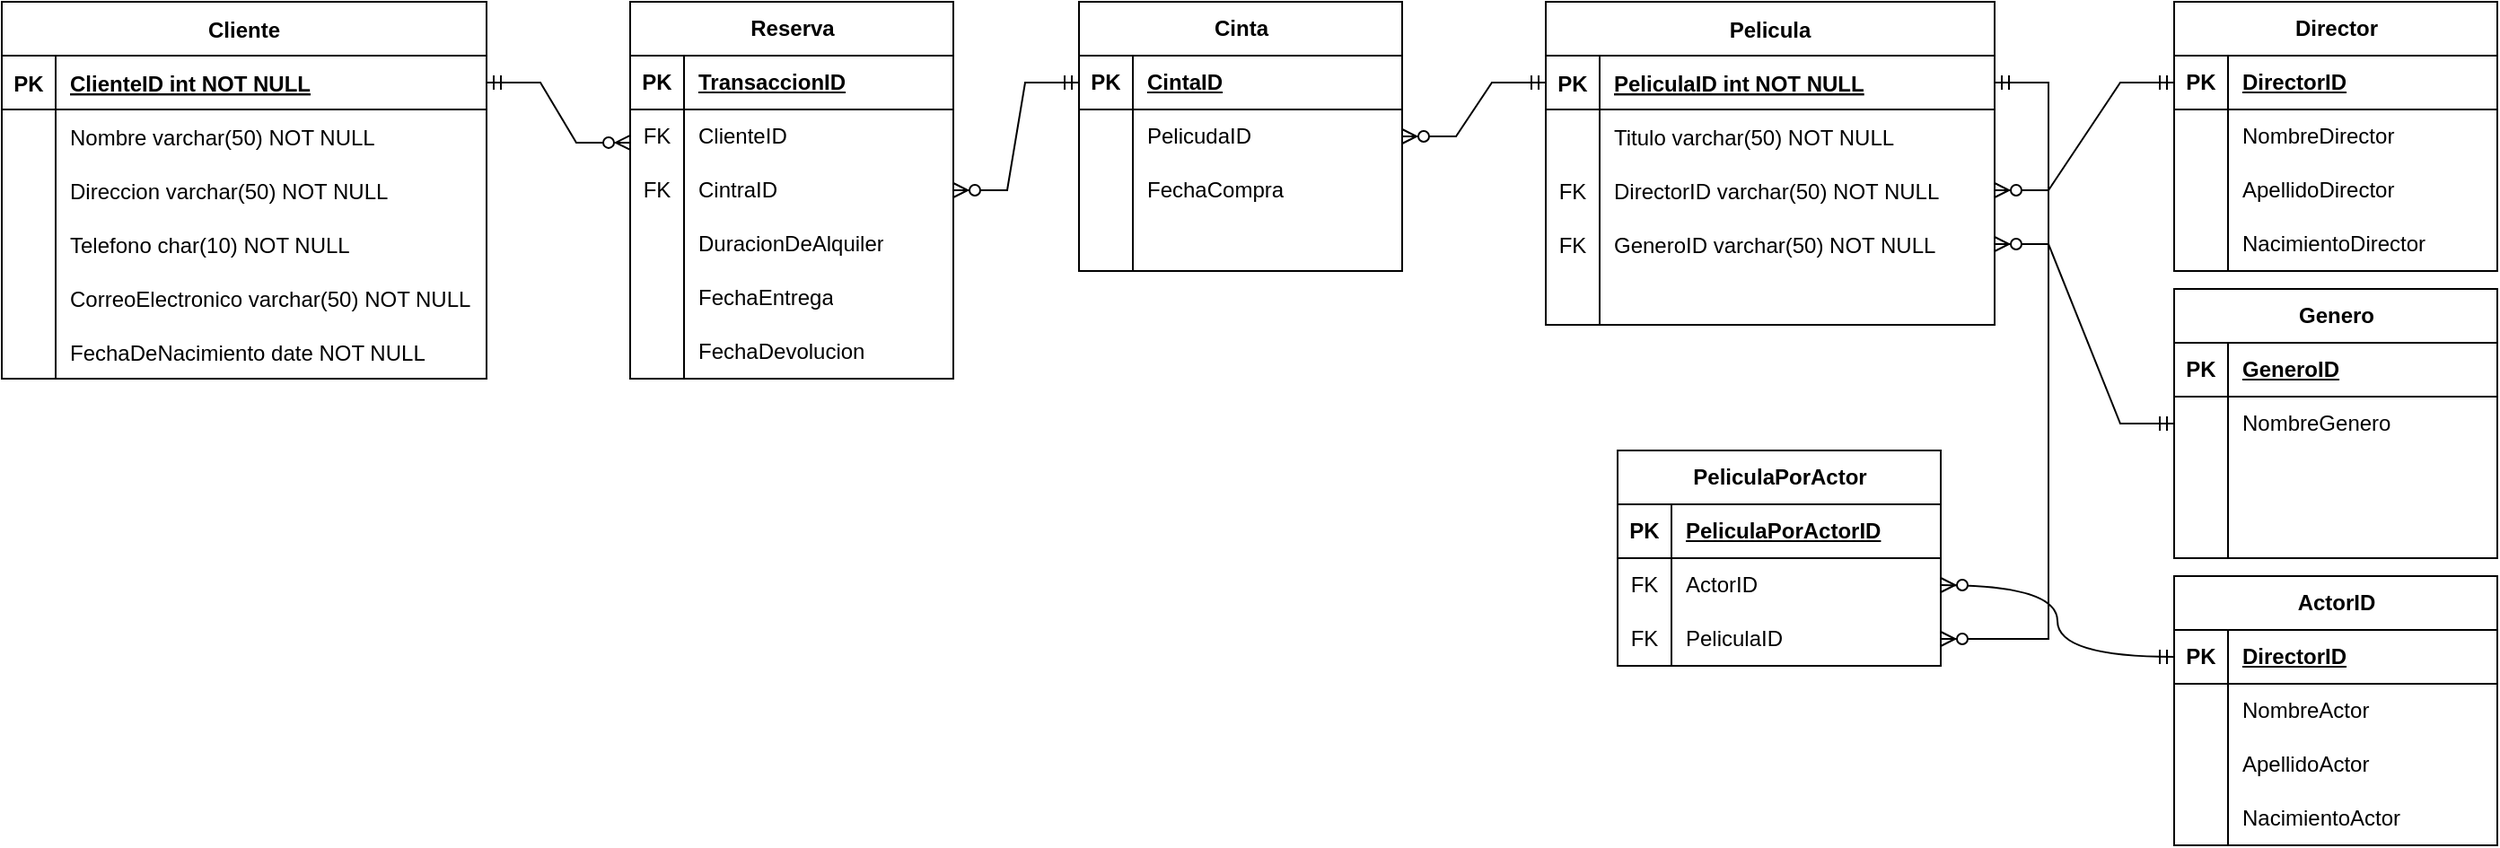 <mxfile version="24.0.2" type="github">
  <diagram id="R2lEEEUBdFMjLlhIrx00" name="Page-1">
    <mxGraphModel dx="1257" dy="620" grid="1" gridSize="10" guides="1" tooltips="1" connect="1" arrows="1" fold="1" page="1" pageScale="1" pageWidth="1600" pageHeight="600" math="0" shadow="0" extFonts="Permanent Marker^https://fonts.googleapis.com/css?family=Permanent+Marker">
      <root>
        <mxCell id="0" />
        <mxCell id="1" parent="0" />
        <mxCell id="3Zb9yCn9GP4nmUe1XDzn-1" value="Cliente" style="shape=table;startSize=30;container=1;collapsible=1;childLayout=tableLayout;fixedRows=1;rowLines=0;fontStyle=1;align=center;resizeLast=1;noLabel=0;fixDash=0;metaEdit=0;autosize=0;resizeHeight=1;resizeWidth=1;gradientColor=none;" vertex="1" parent="1">
          <mxGeometry x="60" y="50" width="270" height="210" as="geometry" />
        </mxCell>
        <mxCell id="3Zb9yCn9GP4nmUe1XDzn-2" value="" style="shape=partialRectangle;collapsible=0;dropTarget=0;pointerEvents=0;fillColor=none;points=[[0,0.5],[1,0.5]];portConstraint=eastwest;top=0;left=0;right=0;bottom=1;" vertex="1" parent="3Zb9yCn9GP4nmUe1XDzn-1">
          <mxGeometry y="30" width="270" height="30" as="geometry" />
        </mxCell>
        <mxCell id="3Zb9yCn9GP4nmUe1XDzn-3" value="PK" style="shape=partialRectangle;overflow=hidden;connectable=0;fillColor=none;top=0;left=0;bottom=0;right=0;fontStyle=1;" vertex="1" parent="3Zb9yCn9GP4nmUe1XDzn-2">
          <mxGeometry width="30" height="30" as="geometry">
            <mxRectangle width="30" height="30" as="alternateBounds" />
          </mxGeometry>
        </mxCell>
        <mxCell id="3Zb9yCn9GP4nmUe1XDzn-4" value="ClienteID int NOT NULL " style="shape=partialRectangle;overflow=hidden;connectable=0;fillColor=none;top=0;left=0;bottom=0;right=0;align=left;spacingLeft=6;fontStyle=5;" vertex="1" parent="3Zb9yCn9GP4nmUe1XDzn-2">
          <mxGeometry x="30" width="240" height="30" as="geometry">
            <mxRectangle width="240" height="30" as="alternateBounds" />
          </mxGeometry>
        </mxCell>
        <mxCell id="3Zb9yCn9GP4nmUe1XDzn-5" value="" style="shape=partialRectangle;collapsible=0;dropTarget=0;pointerEvents=0;fillColor=none;points=[[0,0.5],[1,0.5]];portConstraint=eastwest;top=0;left=0;right=0;bottom=0;" vertex="1" parent="3Zb9yCn9GP4nmUe1XDzn-1">
          <mxGeometry y="60" width="270" height="30" as="geometry" />
        </mxCell>
        <mxCell id="3Zb9yCn9GP4nmUe1XDzn-6" value="" style="shape=partialRectangle;overflow=hidden;connectable=0;fillColor=none;top=0;left=0;bottom=0;right=0;" vertex="1" parent="3Zb9yCn9GP4nmUe1XDzn-5">
          <mxGeometry width="30" height="30" as="geometry">
            <mxRectangle width="30" height="30" as="alternateBounds" />
          </mxGeometry>
        </mxCell>
        <mxCell id="3Zb9yCn9GP4nmUe1XDzn-7" value="Nombre varchar(50) NOT NULL" style="shape=partialRectangle;overflow=hidden;connectable=0;fillColor=none;top=0;left=0;bottom=0;right=0;align=left;spacingLeft=6;" vertex="1" parent="3Zb9yCn9GP4nmUe1XDzn-5">
          <mxGeometry x="30" width="240" height="30" as="geometry">
            <mxRectangle width="240" height="30" as="alternateBounds" />
          </mxGeometry>
        </mxCell>
        <mxCell id="3Zb9yCn9GP4nmUe1XDzn-8" value="" style="shape=partialRectangle;collapsible=0;dropTarget=0;pointerEvents=0;fillColor=none;points=[[0,0.5],[1,0.5]];portConstraint=eastwest;top=0;left=0;right=0;bottom=0;" vertex="1" parent="3Zb9yCn9GP4nmUe1XDzn-1">
          <mxGeometry y="90" width="270" height="30" as="geometry" />
        </mxCell>
        <mxCell id="3Zb9yCn9GP4nmUe1XDzn-9" value="" style="shape=partialRectangle;overflow=hidden;connectable=0;fillColor=none;top=0;left=0;bottom=0;right=0;" vertex="1" parent="3Zb9yCn9GP4nmUe1XDzn-8">
          <mxGeometry width="30" height="30" as="geometry">
            <mxRectangle width="30" height="30" as="alternateBounds" />
          </mxGeometry>
        </mxCell>
        <mxCell id="3Zb9yCn9GP4nmUe1XDzn-10" value="Direccion varchar(50) NOT NULL" style="shape=partialRectangle;overflow=hidden;connectable=0;fillColor=none;top=0;left=0;bottom=0;right=0;align=left;spacingLeft=6;" vertex="1" parent="3Zb9yCn9GP4nmUe1XDzn-8">
          <mxGeometry x="30" width="240" height="30" as="geometry">
            <mxRectangle width="240" height="30" as="alternateBounds" />
          </mxGeometry>
        </mxCell>
        <mxCell id="3Zb9yCn9GP4nmUe1XDzn-11" value="" style="shape=partialRectangle;collapsible=0;dropTarget=0;pointerEvents=0;fillColor=none;points=[[0,0.5],[1,0.5]];portConstraint=eastwest;top=0;left=0;right=0;bottom=0;" vertex="1" parent="3Zb9yCn9GP4nmUe1XDzn-1">
          <mxGeometry y="120" width="270" height="30" as="geometry" />
        </mxCell>
        <mxCell id="3Zb9yCn9GP4nmUe1XDzn-12" value="" style="shape=partialRectangle;overflow=hidden;connectable=0;fillColor=none;top=0;left=0;bottom=0;right=0;" vertex="1" parent="3Zb9yCn9GP4nmUe1XDzn-11">
          <mxGeometry width="30" height="30" as="geometry">
            <mxRectangle width="30" height="30" as="alternateBounds" />
          </mxGeometry>
        </mxCell>
        <mxCell id="3Zb9yCn9GP4nmUe1XDzn-13" value="Telefono char(10) NOT NULL" style="shape=partialRectangle;overflow=hidden;connectable=0;fillColor=none;top=0;left=0;bottom=0;right=0;align=left;spacingLeft=6;" vertex="1" parent="3Zb9yCn9GP4nmUe1XDzn-11">
          <mxGeometry x="30" width="240" height="30" as="geometry">
            <mxRectangle width="240" height="30" as="alternateBounds" />
          </mxGeometry>
        </mxCell>
        <mxCell id="3Zb9yCn9GP4nmUe1XDzn-14" value="" style="shape=partialRectangle;collapsible=0;dropTarget=0;pointerEvents=0;fillColor=none;points=[[0,0.5],[1,0.5]];portConstraint=eastwest;top=0;left=0;right=0;bottom=0;" vertex="1" parent="3Zb9yCn9GP4nmUe1XDzn-1">
          <mxGeometry y="150" width="270" height="30" as="geometry" />
        </mxCell>
        <mxCell id="3Zb9yCn9GP4nmUe1XDzn-15" value="" style="shape=partialRectangle;overflow=hidden;connectable=0;fillColor=none;top=0;left=0;bottom=0;right=0;" vertex="1" parent="3Zb9yCn9GP4nmUe1XDzn-14">
          <mxGeometry width="30" height="30" as="geometry">
            <mxRectangle width="30" height="30" as="alternateBounds" />
          </mxGeometry>
        </mxCell>
        <mxCell id="3Zb9yCn9GP4nmUe1XDzn-16" value="CorreoElectronico varchar(50) NOT NULL" style="shape=partialRectangle;overflow=hidden;connectable=0;fillColor=none;top=0;left=0;bottom=0;right=0;align=left;spacingLeft=6;" vertex="1" parent="3Zb9yCn9GP4nmUe1XDzn-14">
          <mxGeometry x="30" width="240" height="30" as="geometry">
            <mxRectangle width="240" height="30" as="alternateBounds" />
          </mxGeometry>
        </mxCell>
        <mxCell id="3Zb9yCn9GP4nmUe1XDzn-17" value="" style="shape=partialRectangle;collapsible=0;dropTarget=0;pointerEvents=0;fillColor=none;points=[[0,0.5],[1,0.5]];portConstraint=eastwest;top=0;left=0;right=0;bottom=0;" vertex="1" parent="3Zb9yCn9GP4nmUe1XDzn-1">
          <mxGeometry y="180" width="270" height="30" as="geometry" />
        </mxCell>
        <mxCell id="3Zb9yCn9GP4nmUe1XDzn-18" value="" style="shape=partialRectangle;overflow=hidden;connectable=0;fillColor=none;top=0;left=0;bottom=0;right=0;" vertex="1" parent="3Zb9yCn9GP4nmUe1XDzn-17">
          <mxGeometry width="30" height="30" as="geometry">
            <mxRectangle width="30" height="30" as="alternateBounds" />
          </mxGeometry>
        </mxCell>
        <mxCell id="3Zb9yCn9GP4nmUe1XDzn-19" value="FechaDeNacimiento date NOT NULL" style="shape=partialRectangle;overflow=hidden;connectable=0;fillColor=none;top=0;left=0;bottom=0;right=0;align=left;spacingLeft=6;" vertex="1" parent="3Zb9yCn9GP4nmUe1XDzn-17">
          <mxGeometry x="30" width="240" height="30" as="geometry">
            <mxRectangle width="240" height="30" as="alternateBounds" />
          </mxGeometry>
        </mxCell>
        <mxCell id="3Zb9yCn9GP4nmUe1XDzn-20" value="Reserva" style="shape=table;startSize=30;container=1;collapsible=1;childLayout=tableLayout;fixedRows=1;rowLines=0;fontStyle=1;align=center;resizeLast=1;html=1;" vertex="1" parent="1">
          <mxGeometry x="410" y="50" width="180" height="210" as="geometry" />
        </mxCell>
        <mxCell id="3Zb9yCn9GP4nmUe1XDzn-21" value="" style="shape=tableRow;horizontal=0;startSize=0;swimlaneHead=0;swimlaneBody=0;fillColor=none;collapsible=0;dropTarget=0;points=[[0,0.5],[1,0.5]];portConstraint=eastwest;top=0;left=0;right=0;bottom=1;" vertex="1" parent="3Zb9yCn9GP4nmUe1XDzn-20">
          <mxGeometry y="30" width="180" height="30" as="geometry" />
        </mxCell>
        <mxCell id="3Zb9yCn9GP4nmUe1XDzn-22" value="PK" style="shape=partialRectangle;connectable=0;fillColor=none;top=0;left=0;bottom=0;right=0;fontStyle=1;overflow=hidden;whiteSpace=wrap;html=1;" vertex="1" parent="3Zb9yCn9GP4nmUe1XDzn-21">
          <mxGeometry width="30" height="30" as="geometry">
            <mxRectangle width="30" height="30" as="alternateBounds" />
          </mxGeometry>
        </mxCell>
        <mxCell id="3Zb9yCn9GP4nmUe1XDzn-23" value="TransaccionID" style="shape=partialRectangle;connectable=0;fillColor=none;top=0;left=0;bottom=0;right=0;align=left;spacingLeft=6;fontStyle=5;overflow=hidden;whiteSpace=wrap;html=1;" vertex="1" parent="3Zb9yCn9GP4nmUe1XDzn-21">
          <mxGeometry x="30" width="150" height="30" as="geometry">
            <mxRectangle width="150" height="30" as="alternateBounds" />
          </mxGeometry>
        </mxCell>
        <mxCell id="3Zb9yCn9GP4nmUe1XDzn-24" value="" style="shape=tableRow;horizontal=0;startSize=0;swimlaneHead=0;swimlaneBody=0;fillColor=none;collapsible=0;dropTarget=0;points=[[0,0.5],[1,0.5]];portConstraint=eastwest;top=0;left=0;right=0;bottom=0;" vertex="1" parent="3Zb9yCn9GP4nmUe1XDzn-20">
          <mxGeometry y="60" width="180" height="30" as="geometry" />
        </mxCell>
        <mxCell id="3Zb9yCn9GP4nmUe1XDzn-25" value="FK" style="shape=partialRectangle;connectable=0;fillColor=none;top=0;left=0;bottom=0;right=0;editable=1;overflow=hidden;whiteSpace=wrap;html=1;" vertex="1" parent="3Zb9yCn9GP4nmUe1XDzn-24">
          <mxGeometry width="30" height="30" as="geometry">
            <mxRectangle width="30" height="30" as="alternateBounds" />
          </mxGeometry>
        </mxCell>
        <mxCell id="3Zb9yCn9GP4nmUe1XDzn-26" value="ClienteID" style="shape=partialRectangle;connectable=0;fillColor=none;top=0;left=0;bottom=0;right=0;align=left;spacingLeft=6;overflow=hidden;whiteSpace=wrap;html=1;" vertex="1" parent="3Zb9yCn9GP4nmUe1XDzn-24">
          <mxGeometry x="30" width="150" height="30" as="geometry">
            <mxRectangle width="150" height="30" as="alternateBounds" />
          </mxGeometry>
        </mxCell>
        <mxCell id="3Zb9yCn9GP4nmUe1XDzn-27" value="" style="shape=tableRow;horizontal=0;startSize=0;swimlaneHead=0;swimlaneBody=0;fillColor=none;collapsible=0;dropTarget=0;points=[[0,0.5],[1,0.5]];portConstraint=eastwest;top=0;left=0;right=0;bottom=0;" vertex="1" parent="3Zb9yCn9GP4nmUe1XDzn-20">
          <mxGeometry y="90" width="180" height="30" as="geometry" />
        </mxCell>
        <mxCell id="3Zb9yCn9GP4nmUe1XDzn-28" value="FK" style="shape=partialRectangle;connectable=0;fillColor=none;top=0;left=0;bottom=0;right=0;editable=1;overflow=hidden;whiteSpace=wrap;html=1;" vertex="1" parent="3Zb9yCn9GP4nmUe1XDzn-27">
          <mxGeometry width="30" height="30" as="geometry">
            <mxRectangle width="30" height="30" as="alternateBounds" />
          </mxGeometry>
        </mxCell>
        <mxCell id="3Zb9yCn9GP4nmUe1XDzn-29" value="CintraID" style="shape=partialRectangle;connectable=0;fillColor=none;top=0;left=0;bottom=0;right=0;align=left;spacingLeft=6;overflow=hidden;whiteSpace=wrap;html=1;" vertex="1" parent="3Zb9yCn9GP4nmUe1XDzn-27">
          <mxGeometry x="30" width="150" height="30" as="geometry">
            <mxRectangle width="150" height="30" as="alternateBounds" />
          </mxGeometry>
        </mxCell>
        <mxCell id="3Zb9yCn9GP4nmUe1XDzn-30" value="" style="shape=tableRow;horizontal=0;startSize=0;swimlaneHead=0;swimlaneBody=0;fillColor=none;collapsible=0;dropTarget=0;points=[[0,0.5],[1,0.5]];portConstraint=eastwest;top=0;left=0;right=0;bottom=0;" vertex="1" parent="3Zb9yCn9GP4nmUe1XDzn-20">
          <mxGeometry y="120" width="180" height="30" as="geometry" />
        </mxCell>
        <mxCell id="3Zb9yCn9GP4nmUe1XDzn-31" value="" style="shape=partialRectangle;connectable=0;fillColor=none;top=0;left=0;bottom=0;right=0;editable=1;overflow=hidden;whiteSpace=wrap;html=1;" vertex="1" parent="3Zb9yCn9GP4nmUe1XDzn-30">
          <mxGeometry width="30" height="30" as="geometry">
            <mxRectangle width="30" height="30" as="alternateBounds" />
          </mxGeometry>
        </mxCell>
        <mxCell id="3Zb9yCn9GP4nmUe1XDzn-32" value="DuracionDeAlquiler" style="shape=partialRectangle;connectable=0;fillColor=none;top=0;left=0;bottom=0;right=0;align=left;spacingLeft=6;overflow=hidden;whiteSpace=wrap;html=1;" vertex="1" parent="3Zb9yCn9GP4nmUe1XDzn-30">
          <mxGeometry x="30" width="150" height="30" as="geometry">
            <mxRectangle width="150" height="30" as="alternateBounds" />
          </mxGeometry>
        </mxCell>
        <mxCell id="3Zb9yCn9GP4nmUe1XDzn-33" value="" style="shape=tableRow;horizontal=0;startSize=0;swimlaneHead=0;swimlaneBody=0;fillColor=none;collapsible=0;dropTarget=0;points=[[0,0.5],[1,0.5]];portConstraint=eastwest;top=0;left=0;right=0;bottom=0;" vertex="1" parent="3Zb9yCn9GP4nmUe1XDzn-20">
          <mxGeometry y="150" width="180" height="30" as="geometry" />
        </mxCell>
        <mxCell id="3Zb9yCn9GP4nmUe1XDzn-34" value="" style="shape=partialRectangle;connectable=0;fillColor=none;top=0;left=0;bottom=0;right=0;editable=1;overflow=hidden;whiteSpace=wrap;html=1;" vertex="1" parent="3Zb9yCn9GP4nmUe1XDzn-33">
          <mxGeometry width="30" height="30" as="geometry">
            <mxRectangle width="30" height="30" as="alternateBounds" />
          </mxGeometry>
        </mxCell>
        <mxCell id="3Zb9yCn9GP4nmUe1XDzn-35" value="FechaEntrega" style="shape=partialRectangle;connectable=0;fillColor=none;top=0;left=0;bottom=0;right=0;align=left;spacingLeft=6;overflow=hidden;whiteSpace=wrap;html=1;" vertex="1" parent="3Zb9yCn9GP4nmUe1XDzn-33">
          <mxGeometry x="30" width="150" height="30" as="geometry">
            <mxRectangle width="150" height="30" as="alternateBounds" />
          </mxGeometry>
        </mxCell>
        <mxCell id="3Zb9yCn9GP4nmUe1XDzn-50" value="" style="shape=tableRow;horizontal=0;startSize=0;swimlaneHead=0;swimlaneBody=0;fillColor=none;collapsible=0;dropTarget=0;points=[[0,0.5],[1,0.5]];portConstraint=eastwest;top=0;left=0;right=0;bottom=0;" vertex="1" parent="3Zb9yCn9GP4nmUe1XDzn-20">
          <mxGeometry y="180" width="180" height="30" as="geometry" />
        </mxCell>
        <mxCell id="3Zb9yCn9GP4nmUe1XDzn-51" value="" style="shape=partialRectangle;connectable=0;fillColor=none;top=0;left=0;bottom=0;right=0;editable=1;overflow=hidden;whiteSpace=wrap;html=1;" vertex="1" parent="3Zb9yCn9GP4nmUe1XDzn-50">
          <mxGeometry width="30" height="30" as="geometry">
            <mxRectangle width="30" height="30" as="alternateBounds" />
          </mxGeometry>
        </mxCell>
        <mxCell id="3Zb9yCn9GP4nmUe1XDzn-52" value="FechaDevolucion" style="shape=partialRectangle;connectable=0;fillColor=none;top=0;left=0;bottom=0;right=0;align=left;spacingLeft=6;overflow=hidden;whiteSpace=wrap;html=1;" vertex="1" parent="3Zb9yCn9GP4nmUe1XDzn-50">
          <mxGeometry x="30" width="150" height="30" as="geometry">
            <mxRectangle width="150" height="30" as="alternateBounds" />
          </mxGeometry>
        </mxCell>
        <mxCell id="3Zb9yCn9GP4nmUe1XDzn-53" value="Cinta" style="shape=table;startSize=30;container=1;collapsible=1;childLayout=tableLayout;fixedRows=1;rowLines=0;fontStyle=1;align=center;resizeLast=1;html=1;" vertex="1" parent="1">
          <mxGeometry x="660" y="50" width="180" height="150" as="geometry" />
        </mxCell>
        <mxCell id="3Zb9yCn9GP4nmUe1XDzn-54" value="" style="shape=tableRow;horizontal=0;startSize=0;swimlaneHead=0;swimlaneBody=0;fillColor=none;collapsible=0;dropTarget=0;points=[[0,0.5],[1,0.5]];portConstraint=eastwest;top=0;left=0;right=0;bottom=1;" vertex="1" parent="3Zb9yCn9GP4nmUe1XDzn-53">
          <mxGeometry y="30" width="180" height="30" as="geometry" />
        </mxCell>
        <mxCell id="3Zb9yCn9GP4nmUe1XDzn-55" value="PK" style="shape=partialRectangle;connectable=0;fillColor=none;top=0;left=0;bottom=0;right=0;fontStyle=1;overflow=hidden;whiteSpace=wrap;html=1;" vertex="1" parent="3Zb9yCn9GP4nmUe1XDzn-54">
          <mxGeometry width="30" height="30" as="geometry">
            <mxRectangle width="30" height="30" as="alternateBounds" />
          </mxGeometry>
        </mxCell>
        <mxCell id="3Zb9yCn9GP4nmUe1XDzn-56" value="CintaID" style="shape=partialRectangle;connectable=0;fillColor=none;top=0;left=0;bottom=0;right=0;align=left;spacingLeft=6;fontStyle=5;overflow=hidden;whiteSpace=wrap;html=1;" vertex="1" parent="3Zb9yCn9GP4nmUe1XDzn-54">
          <mxGeometry x="30" width="150" height="30" as="geometry">
            <mxRectangle width="150" height="30" as="alternateBounds" />
          </mxGeometry>
        </mxCell>
        <mxCell id="3Zb9yCn9GP4nmUe1XDzn-57" value="" style="shape=tableRow;horizontal=0;startSize=0;swimlaneHead=0;swimlaneBody=0;fillColor=none;collapsible=0;dropTarget=0;points=[[0,0.5],[1,0.5]];portConstraint=eastwest;top=0;left=0;right=0;bottom=0;" vertex="1" parent="3Zb9yCn9GP4nmUe1XDzn-53">
          <mxGeometry y="60" width="180" height="30" as="geometry" />
        </mxCell>
        <mxCell id="3Zb9yCn9GP4nmUe1XDzn-58" value="" style="shape=partialRectangle;connectable=0;fillColor=none;top=0;left=0;bottom=0;right=0;editable=1;overflow=hidden;whiteSpace=wrap;html=1;" vertex="1" parent="3Zb9yCn9GP4nmUe1XDzn-57">
          <mxGeometry width="30" height="30" as="geometry">
            <mxRectangle width="30" height="30" as="alternateBounds" />
          </mxGeometry>
        </mxCell>
        <mxCell id="3Zb9yCn9GP4nmUe1XDzn-59" value="PelicudaID" style="shape=partialRectangle;connectable=0;fillColor=none;top=0;left=0;bottom=0;right=0;align=left;spacingLeft=6;overflow=hidden;whiteSpace=wrap;html=1;" vertex="1" parent="3Zb9yCn9GP4nmUe1XDzn-57">
          <mxGeometry x="30" width="150" height="30" as="geometry">
            <mxRectangle width="150" height="30" as="alternateBounds" />
          </mxGeometry>
        </mxCell>
        <mxCell id="3Zb9yCn9GP4nmUe1XDzn-60" value="" style="shape=tableRow;horizontal=0;startSize=0;swimlaneHead=0;swimlaneBody=0;fillColor=none;collapsible=0;dropTarget=0;points=[[0,0.5],[1,0.5]];portConstraint=eastwest;top=0;left=0;right=0;bottom=0;" vertex="1" parent="3Zb9yCn9GP4nmUe1XDzn-53">
          <mxGeometry y="90" width="180" height="30" as="geometry" />
        </mxCell>
        <mxCell id="3Zb9yCn9GP4nmUe1XDzn-61" value="" style="shape=partialRectangle;connectable=0;fillColor=none;top=0;left=0;bottom=0;right=0;editable=1;overflow=hidden;whiteSpace=wrap;html=1;" vertex="1" parent="3Zb9yCn9GP4nmUe1XDzn-60">
          <mxGeometry width="30" height="30" as="geometry">
            <mxRectangle width="30" height="30" as="alternateBounds" />
          </mxGeometry>
        </mxCell>
        <mxCell id="3Zb9yCn9GP4nmUe1XDzn-62" value="FechaCompra" style="shape=partialRectangle;connectable=0;fillColor=none;top=0;left=0;bottom=0;right=0;align=left;spacingLeft=6;overflow=hidden;whiteSpace=wrap;html=1;" vertex="1" parent="3Zb9yCn9GP4nmUe1XDzn-60">
          <mxGeometry x="30" width="150" height="30" as="geometry">
            <mxRectangle width="150" height="30" as="alternateBounds" />
          </mxGeometry>
        </mxCell>
        <mxCell id="3Zb9yCn9GP4nmUe1XDzn-63" value="" style="shape=tableRow;horizontal=0;startSize=0;swimlaneHead=0;swimlaneBody=0;fillColor=none;collapsible=0;dropTarget=0;points=[[0,0.5],[1,0.5]];portConstraint=eastwest;top=0;left=0;right=0;bottom=0;" vertex="1" parent="3Zb9yCn9GP4nmUe1XDzn-53">
          <mxGeometry y="120" width="180" height="30" as="geometry" />
        </mxCell>
        <mxCell id="3Zb9yCn9GP4nmUe1XDzn-64" value="" style="shape=partialRectangle;connectable=0;fillColor=none;top=0;left=0;bottom=0;right=0;editable=1;overflow=hidden;whiteSpace=wrap;html=1;" vertex="1" parent="3Zb9yCn9GP4nmUe1XDzn-63">
          <mxGeometry width="30" height="30" as="geometry">
            <mxRectangle width="30" height="30" as="alternateBounds" />
          </mxGeometry>
        </mxCell>
        <mxCell id="3Zb9yCn9GP4nmUe1XDzn-65" value="" style="shape=partialRectangle;connectable=0;fillColor=none;top=0;left=0;bottom=0;right=0;align=left;spacingLeft=6;overflow=hidden;whiteSpace=wrap;html=1;" vertex="1" parent="3Zb9yCn9GP4nmUe1XDzn-63">
          <mxGeometry x="30" width="150" height="30" as="geometry">
            <mxRectangle width="150" height="30" as="alternateBounds" />
          </mxGeometry>
        </mxCell>
        <mxCell id="3Zb9yCn9GP4nmUe1XDzn-66" value="" style="edgeStyle=entityRelationEdgeStyle;fontSize=12;html=1;endArrow=ERzeroToMany;startArrow=ERmandOne;rounded=0;exitX=1;exitY=0.5;exitDx=0;exitDy=0;entryX=0;entryY=0.5;entryDx=0;entryDy=0;" edge="1" parent="1" source="3Zb9yCn9GP4nmUe1XDzn-2">
          <mxGeometry width="100" height="100" relative="1" as="geometry">
            <mxPoint x="280.0" y="128.46" as="sourcePoint" />
            <mxPoint x="410.0" y="128.46" as="targetPoint" />
          </mxGeometry>
        </mxCell>
        <mxCell id="3Zb9yCn9GP4nmUe1XDzn-67" value="" style="edgeStyle=entityRelationEdgeStyle;fontSize=12;html=1;endArrow=ERzeroToMany;startArrow=ERmandOne;rounded=0;exitX=0;exitY=0.5;exitDx=0;exitDy=0;entryX=1;entryY=0.5;entryDx=0;entryDy=0;" edge="1" parent="1" source="3Zb9yCn9GP4nmUe1XDzn-54" target="3Zb9yCn9GP4nmUe1XDzn-27">
          <mxGeometry width="100" height="100" relative="1" as="geometry">
            <mxPoint x="540" y="130" as="sourcePoint" />
            <mxPoint x="640" y="30" as="targetPoint" />
          </mxGeometry>
        </mxCell>
        <mxCell id="3Zb9yCn9GP4nmUe1XDzn-68" value="Pelicula" style="shape=table;startSize=30;container=1;collapsible=1;childLayout=tableLayout;fixedRows=1;rowLines=0;fontStyle=1;align=center;resizeLast=1;" vertex="1" parent="1">
          <mxGeometry x="920" y="50" width="250" height="180" as="geometry" />
        </mxCell>
        <mxCell id="3Zb9yCn9GP4nmUe1XDzn-69" value="" style="shape=partialRectangle;collapsible=0;dropTarget=0;pointerEvents=0;fillColor=none;points=[[0,0.5],[1,0.5]];portConstraint=eastwest;top=0;left=0;right=0;bottom=1;" vertex="1" parent="3Zb9yCn9GP4nmUe1XDzn-68">
          <mxGeometry y="30" width="250" height="30" as="geometry" />
        </mxCell>
        <mxCell id="3Zb9yCn9GP4nmUe1XDzn-70" value="PK" style="shape=partialRectangle;overflow=hidden;connectable=0;fillColor=none;top=0;left=0;bottom=0;right=0;fontStyle=1;" vertex="1" parent="3Zb9yCn9GP4nmUe1XDzn-69">
          <mxGeometry width="30" height="30" as="geometry">
            <mxRectangle width="30" height="30" as="alternateBounds" />
          </mxGeometry>
        </mxCell>
        <mxCell id="3Zb9yCn9GP4nmUe1XDzn-71" value="PeliculaID int NOT NULL " style="shape=partialRectangle;overflow=hidden;connectable=0;fillColor=none;top=0;left=0;bottom=0;right=0;align=left;spacingLeft=6;fontStyle=5;" vertex="1" parent="3Zb9yCn9GP4nmUe1XDzn-69">
          <mxGeometry x="30" width="220" height="30" as="geometry">
            <mxRectangle width="220" height="30" as="alternateBounds" />
          </mxGeometry>
        </mxCell>
        <mxCell id="3Zb9yCn9GP4nmUe1XDzn-72" value="" style="shape=partialRectangle;collapsible=0;dropTarget=0;pointerEvents=0;fillColor=none;points=[[0,0.5],[1,0.5]];portConstraint=eastwest;top=0;left=0;right=0;bottom=0;" vertex="1" parent="3Zb9yCn9GP4nmUe1XDzn-68">
          <mxGeometry y="60" width="250" height="30" as="geometry" />
        </mxCell>
        <mxCell id="3Zb9yCn9GP4nmUe1XDzn-73" value="" style="shape=partialRectangle;overflow=hidden;connectable=0;fillColor=none;top=0;left=0;bottom=0;right=0;" vertex="1" parent="3Zb9yCn9GP4nmUe1XDzn-72">
          <mxGeometry width="30" height="30" as="geometry">
            <mxRectangle width="30" height="30" as="alternateBounds" />
          </mxGeometry>
        </mxCell>
        <mxCell id="3Zb9yCn9GP4nmUe1XDzn-74" value="Titulo varchar(50) NOT NULL" style="shape=partialRectangle;overflow=hidden;connectable=0;fillColor=none;top=0;left=0;bottom=0;right=0;align=left;spacingLeft=6;" vertex="1" parent="3Zb9yCn9GP4nmUe1XDzn-72">
          <mxGeometry x="30" width="220" height="30" as="geometry">
            <mxRectangle width="220" height="30" as="alternateBounds" />
          </mxGeometry>
        </mxCell>
        <mxCell id="3Zb9yCn9GP4nmUe1XDzn-75" value="" style="shape=partialRectangle;collapsible=0;dropTarget=0;pointerEvents=0;fillColor=none;points=[[0,0.5],[1,0.5]];portConstraint=eastwest;top=0;left=0;right=0;bottom=0;" vertex="1" parent="3Zb9yCn9GP4nmUe1XDzn-68">
          <mxGeometry y="90" width="250" height="30" as="geometry" />
        </mxCell>
        <mxCell id="3Zb9yCn9GP4nmUe1XDzn-76" value="FK" style="shape=partialRectangle;overflow=hidden;connectable=0;fillColor=none;top=0;left=0;bottom=0;right=0;" vertex="1" parent="3Zb9yCn9GP4nmUe1XDzn-75">
          <mxGeometry width="30" height="30" as="geometry">
            <mxRectangle width="30" height="30" as="alternateBounds" />
          </mxGeometry>
        </mxCell>
        <mxCell id="3Zb9yCn9GP4nmUe1XDzn-77" value="DirectorID varchar(50) NOT NULL" style="shape=partialRectangle;overflow=hidden;connectable=0;fillColor=none;top=0;left=0;bottom=0;right=0;align=left;spacingLeft=6;" vertex="1" parent="3Zb9yCn9GP4nmUe1XDzn-75">
          <mxGeometry x="30" width="220" height="30" as="geometry">
            <mxRectangle width="220" height="30" as="alternateBounds" />
          </mxGeometry>
        </mxCell>
        <mxCell id="3Zb9yCn9GP4nmUe1XDzn-78" value="" style="shape=partialRectangle;collapsible=0;dropTarget=0;pointerEvents=0;fillColor=none;points=[[0,0.5],[1,0.5]];portConstraint=eastwest;top=0;left=0;right=0;bottom=0;" vertex="1" parent="3Zb9yCn9GP4nmUe1XDzn-68">
          <mxGeometry y="120" width="250" height="30" as="geometry" />
        </mxCell>
        <mxCell id="3Zb9yCn9GP4nmUe1XDzn-79" value="FK" style="shape=partialRectangle;overflow=hidden;connectable=0;fillColor=none;top=0;left=0;bottom=0;right=0;" vertex="1" parent="3Zb9yCn9GP4nmUe1XDzn-78">
          <mxGeometry width="30" height="30" as="geometry">
            <mxRectangle width="30" height="30" as="alternateBounds" />
          </mxGeometry>
        </mxCell>
        <mxCell id="3Zb9yCn9GP4nmUe1XDzn-80" value="GeneroID varchar(50) NOT NULL" style="shape=partialRectangle;overflow=hidden;connectable=0;fillColor=none;top=0;left=0;bottom=0;right=0;align=left;spacingLeft=6;" vertex="1" parent="3Zb9yCn9GP4nmUe1XDzn-78">
          <mxGeometry x="30" width="220" height="30" as="geometry">
            <mxRectangle width="220" height="30" as="alternateBounds" />
          </mxGeometry>
        </mxCell>
        <mxCell id="3Zb9yCn9GP4nmUe1XDzn-81" value="" style="shape=partialRectangle;collapsible=0;dropTarget=0;pointerEvents=0;fillColor=none;points=[[0,0.5],[1,0.5]];portConstraint=eastwest;top=0;left=0;right=0;bottom=0;" vertex="1" parent="3Zb9yCn9GP4nmUe1XDzn-68">
          <mxGeometry y="150" width="250" height="30" as="geometry" />
        </mxCell>
        <mxCell id="3Zb9yCn9GP4nmUe1XDzn-82" value="" style="shape=partialRectangle;overflow=hidden;connectable=0;fillColor=none;top=0;left=0;bottom=0;right=0;" vertex="1" parent="3Zb9yCn9GP4nmUe1XDzn-81">
          <mxGeometry width="30" height="30" as="geometry">
            <mxRectangle width="30" height="30" as="alternateBounds" />
          </mxGeometry>
        </mxCell>
        <mxCell id="3Zb9yCn9GP4nmUe1XDzn-83" value="" style="shape=partialRectangle;overflow=hidden;connectable=0;fillColor=none;top=0;left=0;bottom=0;right=0;align=left;spacingLeft=6;" vertex="1" parent="3Zb9yCn9GP4nmUe1XDzn-81">
          <mxGeometry x="30" width="220" height="30" as="geometry">
            <mxRectangle width="220" height="30" as="alternateBounds" />
          </mxGeometry>
        </mxCell>
        <mxCell id="3Zb9yCn9GP4nmUe1XDzn-84" value="" style="edgeStyle=entityRelationEdgeStyle;fontSize=12;html=1;endArrow=ERzeroToMany;startArrow=ERmandOne;rounded=0;entryX=1;entryY=0.5;entryDx=0;entryDy=0;exitX=0;exitY=0.5;exitDx=0;exitDy=0;" edge="1" parent="1" source="3Zb9yCn9GP4nmUe1XDzn-69" target="3Zb9yCn9GP4nmUe1XDzn-57">
          <mxGeometry width="100" height="100" relative="1" as="geometry">
            <mxPoint x="740" y="360" as="sourcePoint" />
            <mxPoint x="840" y="260" as="targetPoint" />
          </mxGeometry>
        </mxCell>
        <mxCell id="3Zb9yCn9GP4nmUe1XDzn-85" value="Director" style="shape=table;startSize=30;container=1;collapsible=1;childLayout=tableLayout;fixedRows=1;rowLines=0;fontStyle=1;align=center;resizeLast=1;html=1;" vertex="1" parent="1">
          <mxGeometry x="1270" y="50" width="180" height="150" as="geometry" />
        </mxCell>
        <mxCell id="3Zb9yCn9GP4nmUe1XDzn-86" value="" style="shape=tableRow;horizontal=0;startSize=0;swimlaneHead=0;swimlaneBody=0;fillColor=none;collapsible=0;dropTarget=0;points=[[0,0.5],[1,0.5]];portConstraint=eastwest;top=0;left=0;right=0;bottom=1;" vertex="1" parent="3Zb9yCn9GP4nmUe1XDzn-85">
          <mxGeometry y="30" width="180" height="30" as="geometry" />
        </mxCell>
        <mxCell id="3Zb9yCn9GP4nmUe1XDzn-87" value="PK" style="shape=partialRectangle;connectable=0;fillColor=none;top=0;left=0;bottom=0;right=0;fontStyle=1;overflow=hidden;whiteSpace=wrap;html=1;" vertex="1" parent="3Zb9yCn9GP4nmUe1XDzn-86">
          <mxGeometry width="30" height="30" as="geometry">
            <mxRectangle width="30" height="30" as="alternateBounds" />
          </mxGeometry>
        </mxCell>
        <mxCell id="3Zb9yCn9GP4nmUe1XDzn-88" value="DirectorID" style="shape=partialRectangle;connectable=0;fillColor=none;top=0;left=0;bottom=0;right=0;align=left;spacingLeft=6;fontStyle=5;overflow=hidden;whiteSpace=wrap;html=1;" vertex="1" parent="3Zb9yCn9GP4nmUe1XDzn-86">
          <mxGeometry x="30" width="150" height="30" as="geometry">
            <mxRectangle width="150" height="30" as="alternateBounds" />
          </mxGeometry>
        </mxCell>
        <mxCell id="3Zb9yCn9GP4nmUe1XDzn-89" value="" style="shape=tableRow;horizontal=0;startSize=0;swimlaneHead=0;swimlaneBody=0;fillColor=none;collapsible=0;dropTarget=0;points=[[0,0.5],[1,0.5]];portConstraint=eastwest;top=0;left=0;right=0;bottom=0;" vertex="1" parent="3Zb9yCn9GP4nmUe1XDzn-85">
          <mxGeometry y="60" width="180" height="30" as="geometry" />
        </mxCell>
        <mxCell id="3Zb9yCn9GP4nmUe1XDzn-90" value="" style="shape=partialRectangle;connectable=0;fillColor=none;top=0;left=0;bottom=0;right=0;editable=1;overflow=hidden;whiteSpace=wrap;html=1;" vertex="1" parent="3Zb9yCn9GP4nmUe1XDzn-89">
          <mxGeometry width="30" height="30" as="geometry">
            <mxRectangle width="30" height="30" as="alternateBounds" />
          </mxGeometry>
        </mxCell>
        <mxCell id="3Zb9yCn9GP4nmUe1XDzn-91" value="NombreDirector" style="shape=partialRectangle;connectable=0;fillColor=none;top=0;left=0;bottom=0;right=0;align=left;spacingLeft=6;overflow=hidden;whiteSpace=wrap;html=1;" vertex="1" parent="3Zb9yCn9GP4nmUe1XDzn-89">
          <mxGeometry x="30" width="150" height="30" as="geometry">
            <mxRectangle width="150" height="30" as="alternateBounds" />
          </mxGeometry>
        </mxCell>
        <mxCell id="3Zb9yCn9GP4nmUe1XDzn-92" value="" style="shape=tableRow;horizontal=0;startSize=0;swimlaneHead=0;swimlaneBody=0;fillColor=none;collapsible=0;dropTarget=0;points=[[0,0.5],[1,0.5]];portConstraint=eastwest;top=0;left=0;right=0;bottom=0;" vertex="1" parent="3Zb9yCn9GP4nmUe1XDzn-85">
          <mxGeometry y="90" width="180" height="30" as="geometry" />
        </mxCell>
        <mxCell id="3Zb9yCn9GP4nmUe1XDzn-93" value="" style="shape=partialRectangle;connectable=0;fillColor=none;top=0;left=0;bottom=0;right=0;editable=1;overflow=hidden;whiteSpace=wrap;html=1;" vertex="1" parent="3Zb9yCn9GP4nmUe1XDzn-92">
          <mxGeometry width="30" height="30" as="geometry">
            <mxRectangle width="30" height="30" as="alternateBounds" />
          </mxGeometry>
        </mxCell>
        <mxCell id="3Zb9yCn9GP4nmUe1XDzn-94" value="ApellidoDirector" style="shape=partialRectangle;connectable=0;fillColor=none;top=0;left=0;bottom=0;right=0;align=left;spacingLeft=6;overflow=hidden;whiteSpace=wrap;html=1;" vertex="1" parent="3Zb9yCn9GP4nmUe1XDzn-92">
          <mxGeometry x="30" width="150" height="30" as="geometry">
            <mxRectangle width="150" height="30" as="alternateBounds" />
          </mxGeometry>
        </mxCell>
        <mxCell id="3Zb9yCn9GP4nmUe1XDzn-95" value="" style="shape=tableRow;horizontal=0;startSize=0;swimlaneHead=0;swimlaneBody=0;fillColor=none;collapsible=0;dropTarget=0;points=[[0,0.5],[1,0.5]];portConstraint=eastwest;top=0;left=0;right=0;bottom=0;" vertex="1" parent="3Zb9yCn9GP4nmUe1XDzn-85">
          <mxGeometry y="120" width="180" height="30" as="geometry" />
        </mxCell>
        <mxCell id="3Zb9yCn9GP4nmUe1XDzn-96" value="" style="shape=partialRectangle;connectable=0;fillColor=none;top=0;left=0;bottom=0;right=0;editable=1;overflow=hidden;whiteSpace=wrap;html=1;" vertex="1" parent="3Zb9yCn9GP4nmUe1XDzn-95">
          <mxGeometry width="30" height="30" as="geometry">
            <mxRectangle width="30" height="30" as="alternateBounds" />
          </mxGeometry>
        </mxCell>
        <mxCell id="3Zb9yCn9GP4nmUe1XDzn-97" value="NacimientoDirector" style="shape=partialRectangle;connectable=0;fillColor=none;top=0;left=0;bottom=0;right=0;align=left;spacingLeft=6;overflow=hidden;whiteSpace=wrap;html=1;" vertex="1" parent="3Zb9yCn9GP4nmUe1XDzn-95">
          <mxGeometry x="30" width="150" height="30" as="geometry">
            <mxRectangle width="150" height="30" as="alternateBounds" />
          </mxGeometry>
        </mxCell>
        <mxCell id="3Zb9yCn9GP4nmUe1XDzn-98" value="Genero" style="shape=table;startSize=30;container=1;collapsible=1;childLayout=tableLayout;fixedRows=1;rowLines=0;fontStyle=1;align=center;resizeLast=1;html=1;" vertex="1" parent="1">
          <mxGeometry x="1270" y="210" width="180" height="150" as="geometry" />
        </mxCell>
        <mxCell id="3Zb9yCn9GP4nmUe1XDzn-99" value="" style="shape=tableRow;horizontal=0;startSize=0;swimlaneHead=0;swimlaneBody=0;fillColor=none;collapsible=0;dropTarget=0;points=[[0,0.5],[1,0.5]];portConstraint=eastwest;top=0;left=0;right=0;bottom=1;" vertex="1" parent="3Zb9yCn9GP4nmUe1XDzn-98">
          <mxGeometry y="30" width="180" height="30" as="geometry" />
        </mxCell>
        <mxCell id="3Zb9yCn9GP4nmUe1XDzn-100" value="PK" style="shape=partialRectangle;connectable=0;fillColor=none;top=0;left=0;bottom=0;right=0;fontStyle=1;overflow=hidden;whiteSpace=wrap;html=1;" vertex="1" parent="3Zb9yCn9GP4nmUe1XDzn-99">
          <mxGeometry width="30" height="30" as="geometry">
            <mxRectangle width="30" height="30" as="alternateBounds" />
          </mxGeometry>
        </mxCell>
        <mxCell id="3Zb9yCn9GP4nmUe1XDzn-101" value="GeneroID&lt;span style=&quot;white-space: pre;&quot;&gt;&#x9;&lt;/span&gt;" style="shape=partialRectangle;connectable=0;fillColor=none;top=0;left=0;bottom=0;right=0;align=left;spacingLeft=6;fontStyle=5;overflow=hidden;whiteSpace=wrap;html=1;" vertex="1" parent="3Zb9yCn9GP4nmUe1XDzn-99">
          <mxGeometry x="30" width="150" height="30" as="geometry">
            <mxRectangle width="150" height="30" as="alternateBounds" />
          </mxGeometry>
        </mxCell>
        <mxCell id="3Zb9yCn9GP4nmUe1XDzn-102" value="" style="shape=tableRow;horizontal=0;startSize=0;swimlaneHead=0;swimlaneBody=0;fillColor=none;collapsible=0;dropTarget=0;points=[[0,0.5],[1,0.5]];portConstraint=eastwest;top=0;left=0;right=0;bottom=0;" vertex="1" parent="3Zb9yCn9GP4nmUe1XDzn-98">
          <mxGeometry y="60" width="180" height="30" as="geometry" />
        </mxCell>
        <mxCell id="3Zb9yCn9GP4nmUe1XDzn-103" value="" style="shape=partialRectangle;connectable=0;fillColor=none;top=0;left=0;bottom=0;right=0;editable=1;overflow=hidden;whiteSpace=wrap;html=1;" vertex="1" parent="3Zb9yCn9GP4nmUe1XDzn-102">
          <mxGeometry width="30" height="30" as="geometry">
            <mxRectangle width="30" height="30" as="alternateBounds" />
          </mxGeometry>
        </mxCell>
        <mxCell id="3Zb9yCn9GP4nmUe1XDzn-104" value="NombreGenero" style="shape=partialRectangle;connectable=0;fillColor=none;top=0;left=0;bottom=0;right=0;align=left;spacingLeft=6;overflow=hidden;whiteSpace=wrap;html=1;" vertex="1" parent="3Zb9yCn9GP4nmUe1XDzn-102">
          <mxGeometry x="30" width="150" height="30" as="geometry">
            <mxRectangle width="150" height="30" as="alternateBounds" />
          </mxGeometry>
        </mxCell>
        <mxCell id="3Zb9yCn9GP4nmUe1XDzn-105" value="" style="shape=tableRow;horizontal=0;startSize=0;swimlaneHead=0;swimlaneBody=0;fillColor=none;collapsible=0;dropTarget=0;points=[[0,0.5],[1,0.5]];portConstraint=eastwest;top=0;left=0;right=0;bottom=0;" vertex="1" parent="3Zb9yCn9GP4nmUe1XDzn-98">
          <mxGeometry y="90" width="180" height="30" as="geometry" />
        </mxCell>
        <mxCell id="3Zb9yCn9GP4nmUe1XDzn-106" value="" style="shape=partialRectangle;connectable=0;fillColor=none;top=0;left=0;bottom=0;right=0;editable=1;overflow=hidden;whiteSpace=wrap;html=1;" vertex="1" parent="3Zb9yCn9GP4nmUe1XDzn-105">
          <mxGeometry width="30" height="30" as="geometry">
            <mxRectangle width="30" height="30" as="alternateBounds" />
          </mxGeometry>
        </mxCell>
        <mxCell id="3Zb9yCn9GP4nmUe1XDzn-107" value="" style="shape=partialRectangle;connectable=0;fillColor=none;top=0;left=0;bottom=0;right=0;align=left;spacingLeft=6;overflow=hidden;whiteSpace=wrap;html=1;" vertex="1" parent="3Zb9yCn9GP4nmUe1XDzn-105">
          <mxGeometry x="30" width="150" height="30" as="geometry">
            <mxRectangle width="150" height="30" as="alternateBounds" />
          </mxGeometry>
        </mxCell>
        <mxCell id="3Zb9yCn9GP4nmUe1XDzn-108" value="" style="shape=tableRow;horizontal=0;startSize=0;swimlaneHead=0;swimlaneBody=0;fillColor=none;collapsible=0;dropTarget=0;points=[[0,0.5],[1,0.5]];portConstraint=eastwest;top=0;left=0;right=0;bottom=0;" vertex="1" parent="3Zb9yCn9GP4nmUe1XDzn-98">
          <mxGeometry y="120" width="180" height="30" as="geometry" />
        </mxCell>
        <mxCell id="3Zb9yCn9GP4nmUe1XDzn-109" value="" style="shape=partialRectangle;connectable=0;fillColor=none;top=0;left=0;bottom=0;right=0;editable=1;overflow=hidden;whiteSpace=wrap;html=1;" vertex="1" parent="3Zb9yCn9GP4nmUe1XDzn-108">
          <mxGeometry width="30" height="30" as="geometry">
            <mxRectangle width="30" height="30" as="alternateBounds" />
          </mxGeometry>
        </mxCell>
        <mxCell id="3Zb9yCn9GP4nmUe1XDzn-110" value="" style="shape=partialRectangle;connectable=0;fillColor=none;top=0;left=0;bottom=0;right=0;align=left;spacingLeft=6;overflow=hidden;whiteSpace=wrap;html=1;" vertex="1" parent="3Zb9yCn9GP4nmUe1XDzn-108">
          <mxGeometry x="30" width="150" height="30" as="geometry">
            <mxRectangle width="150" height="30" as="alternateBounds" />
          </mxGeometry>
        </mxCell>
        <mxCell id="3Zb9yCn9GP4nmUe1XDzn-111" value="ActorID" style="shape=table;startSize=30;container=1;collapsible=1;childLayout=tableLayout;fixedRows=1;rowLines=0;fontStyle=1;align=center;resizeLast=1;html=1;" vertex="1" parent="1">
          <mxGeometry x="1270" y="370" width="180" height="150" as="geometry" />
        </mxCell>
        <mxCell id="3Zb9yCn9GP4nmUe1XDzn-112" value="" style="shape=tableRow;horizontal=0;startSize=0;swimlaneHead=0;swimlaneBody=0;fillColor=none;collapsible=0;dropTarget=0;points=[[0,0.5],[1,0.5]];portConstraint=eastwest;top=0;left=0;right=0;bottom=1;" vertex="1" parent="3Zb9yCn9GP4nmUe1XDzn-111">
          <mxGeometry y="30" width="180" height="30" as="geometry" />
        </mxCell>
        <mxCell id="3Zb9yCn9GP4nmUe1XDzn-113" value="PK" style="shape=partialRectangle;connectable=0;fillColor=none;top=0;left=0;bottom=0;right=0;fontStyle=1;overflow=hidden;whiteSpace=wrap;html=1;" vertex="1" parent="3Zb9yCn9GP4nmUe1XDzn-112">
          <mxGeometry width="30" height="30" as="geometry">
            <mxRectangle width="30" height="30" as="alternateBounds" />
          </mxGeometry>
        </mxCell>
        <mxCell id="3Zb9yCn9GP4nmUe1XDzn-114" value="DirectorID" style="shape=partialRectangle;connectable=0;fillColor=none;top=0;left=0;bottom=0;right=0;align=left;spacingLeft=6;fontStyle=5;overflow=hidden;whiteSpace=wrap;html=1;" vertex="1" parent="3Zb9yCn9GP4nmUe1XDzn-112">
          <mxGeometry x="30" width="150" height="30" as="geometry">
            <mxRectangle width="150" height="30" as="alternateBounds" />
          </mxGeometry>
        </mxCell>
        <mxCell id="3Zb9yCn9GP4nmUe1XDzn-115" value="" style="shape=tableRow;horizontal=0;startSize=0;swimlaneHead=0;swimlaneBody=0;fillColor=none;collapsible=0;dropTarget=0;points=[[0,0.5],[1,0.5]];portConstraint=eastwest;top=0;left=0;right=0;bottom=0;" vertex="1" parent="3Zb9yCn9GP4nmUe1XDzn-111">
          <mxGeometry y="60" width="180" height="30" as="geometry" />
        </mxCell>
        <mxCell id="3Zb9yCn9GP4nmUe1XDzn-116" value="" style="shape=partialRectangle;connectable=0;fillColor=none;top=0;left=0;bottom=0;right=0;editable=1;overflow=hidden;whiteSpace=wrap;html=1;" vertex="1" parent="3Zb9yCn9GP4nmUe1XDzn-115">
          <mxGeometry width="30" height="30" as="geometry">
            <mxRectangle width="30" height="30" as="alternateBounds" />
          </mxGeometry>
        </mxCell>
        <mxCell id="3Zb9yCn9GP4nmUe1XDzn-117" value="NombreActor" style="shape=partialRectangle;connectable=0;fillColor=none;top=0;left=0;bottom=0;right=0;align=left;spacingLeft=6;overflow=hidden;whiteSpace=wrap;html=1;" vertex="1" parent="3Zb9yCn9GP4nmUe1XDzn-115">
          <mxGeometry x="30" width="150" height="30" as="geometry">
            <mxRectangle width="150" height="30" as="alternateBounds" />
          </mxGeometry>
        </mxCell>
        <mxCell id="3Zb9yCn9GP4nmUe1XDzn-118" value="" style="shape=tableRow;horizontal=0;startSize=0;swimlaneHead=0;swimlaneBody=0;fillColor=none;collapsible=0;dropTarget=0;points=[[0,0.5],[1,0.5]];portConstraint=eastwest;top=0;left=0;right=0;bottom=0;" vertex="1" parent="3Zb9yCn9GP4nmUe1XDzn-111">
          <mxGeometry y="90" width="180" height="30" as="geometry" />
        </mxCell>
        <mxCell id="3Zb9yCn9GP4nmUe1XDzn-119" value="" style="shape=partialRectangle;connectable=0;fillColor=none;top=0;left=0;bottom=0;right=0;editable=1;overflow=hidden;whiteSpace=wrap;html=1;" vertex="1" parent="3Zb9yCn9GP4nmUe1XDzn-118">
          <mxGeometry width="30" height="30" as="geometry">
            <mxRectangle width="30" height="30" as="alternateBounds" />
          </mxGeometry>
        </mxCell>
        <mxCell id="3Zb9yCn9GP4nmUe1XDzn-120" value="ApellidoActor" style="shape=partialRectangle;connectable=0;fillColor=none;top=0;left=0;bottom=0;right=0;align=left;spacingLeft=6;overflow=hidden;whiteSpace=wrap;html=1;" vertex="1" parent="3Zb9yCn9GP4nmUe1XDzn-118">
          <mxGeometry x="30" width="150" height="30" as="geometry">
            <mxRectangle width="150" height="30" as="alternateBounds" />
          </mxGeometry>
        </mxCell>
        <mxCell id="3Zb9yCn9GP4nmUe1XDzn-121" value="" style="shape=tableRow;horizontal=0;startSize=0;swimlaneHead=0;swimlaneBody=0;fillColor=none;collapsible=0;dropTarget=0;points=[[0,0.5],[1,0.5]];portConstraint=eastwest;top=0;left=0;right=0;bottom=0;" vertex="1" parent="3Zb9yCn9GP4nmUe1XDzn-111">
          <mxGeometry y="120" width="180" height="30" as="geometry" />
        </mxCell>
        <mxCell id="3Zb9yCn9GP4nmUe1XDzn-122" value="" style="shape=partialRectangle;connectable=0;fillColor=none;top=0;left=0;bottom=0;right=0;editable=1;overflow=hidden;whiteSpace=wrap;html=1;" vertex="1" parent="3Zb9yCn9GP4nmUe1XDzn-121">
          <mxGeometry width="30" height="30" as="geometry">
            <mxRectangle width="30" height="30" as="alternateBounds" />
          </mxGeometry>
        </mxCell>
        <mxCell id="3Zb9yCn9GP4nmUe1XDzn-123" value="NacimientoActor" style="shape=partialRectangle;connectable=0;fillColor=none;top=0;left=0;bottom=0;right=0;align=left;spacingLeft=6;overflow=hidden;whiteSpace=wrap;html=1;" vertex="1" parent="3Zb9yCn9GP4nmUe1XDzn-121">
          <mxGeometry x="30" width="150" height="30" as="geometry">
            <mxRectangle width="150" height="30" as="alternateBounds" />
          </mxGeometry>
        </mxCell>
        <mxCell id="3Zb9yCn9GP4nmUe1XDzn-124" value="" style="edgeStyle=entityRelationEdgeStyle;fontSize=12;html=1;endArrow=ERzeroToMany;endFill=1;rounded=0;entryX=1;entryY=0.5;entryDx=0;entryDy=0;exitX=0;exitY=0.5;exitDx=0;exitDy=0;startArrow=ERmandOne;startFill=0;" edge="1" parent="1" source="3Zb9yCn9GP4nmUe1XDzn-86" target="3Zb9yCn9GP4nmUe1XDzn-75">
          <mxGeometry width="100" height="100" relative="1" as="geometry">
            <mxPoint x="980" y="380" as="sourcePoint" />
            <mxPoint x="1080" y="280" as="targetPoint" />
          </mxGeometry>
        </mxCell>
        <mxCell id="3Zb9yCn9GP4nmUe1XDzn-125" value="" style="edgeStyle=entityRelationEdgeStyle;fontSize=12;html=1;endArrow=ERzeroToMany;endFill=1;rounded=0;entryX=1;entryY=0.5;entryDx=0;entryDy=0;exitX=0;exitY=0.5;exitDx=0;exitDy=0;startArrow=ERmandOne;startFill=0;" edge="1" parent="1" source="3Zb9yCn9GP4nmUe1XDzn-102" target="3Zb9yCn9GP4nmUe1XDzn-78">
          <mxGeometry width="100" height="100" relative="1" as="geometry">
            <mxPoint x="1160" y="310" as="sourcePoint" />
            <mxPoint x="1060" y="370" as="targetPoint" />
            <Array as="points">
              <mxPoint x="1130" y="370" />
            </Array>
          </mxGeometry>
        </mxCell>
        <mxCell id="3Zb9yCn9GP4nmUe1XDzn-126" value="PeliculaPorActor" style="shape=table;startSize=30;container=1;collapsible=1;childLayout=tableLayout;fixedRows=1;rowLines=0;fontStyle=1;align=center;resizeLast=1;html=1;" vertex="1" parent="1">
          <mxGeometry x="960" y="300" width="180" height="120" as="geometry" />
        </mxCell>
        <mxCell id="3Zb9yCn9GP4nmUe1XDzn-127" value="" style="shape=tableRow;horizontal=0;startSize=0;swimlaneHead=0;swimlaneBody=0;fillColor=none;collapsible=0;dropTarget=0;points=[[0,0.5],[1,0.5]];portConstraint=eastwest;top=0;left=0;right=0;bottom=1;" vertex="1" parent="3Zb9yCn9GP4nmUe1XDzn-126">
          <mxGeometry y="30" width="180" height="30" as="geometry" />
        </mxCell>
        <mxCell id="3Zb9yCn9GP4nmUe1XDzn-128" value="PK" style="shape=partialRectangle;connectable=0;fillColor=none;top=0;left=0;bottom=0;right=0;fontStyle=1;overflow=hidden;whiteSpace=wrap;html=1;" vertex="1" parent="3Zb9yCn9GP4nmUe1XDzn-127">
          <mxGeometry width="30" height="30" as="geometry">
            <mxRectangle width="30" height="30" as="alternateBounds" />
          </mxGeometry>
        </mxCell>
        <mxCell id="3Zb9yCn9GP4nmUe1XDzn-129" value="&lt;span style=&quot;text-align: center; text-wrap: nowrap;&quot;&gt;PeliculaPorActorID&lt;/span&gt;" style="shape=partialRectangle;connectable=0;fillColor=none;top=0;left=0;bottom=0;right=0;align=left;spacingLeft=6;fontStyle=5;overflow=hidden;whiteSpace=wrap;html=1;" vertex="1" parent="3Zb9yCn9GP4nmUe1XDzn-127">
          <mxGeometry x="30" width="150" height="30" as="geometry">
            <mxRectangle width="150" height="30" as="alternateBounds" />
          </mxGeometry>
        </mxCell>
        <mxCell id="3Zb9yCn9GP4nmUe1XDzn-130" value="" style="shape=tableRow;horizontal=0;startSize=0;swimlaneHead=0;swimlaneBody=0;fillColor=none;collapsible=0;dropTarget=0;points=[[0,0.5],[1,0.5]];portConstraint=eastwest;top=0;left=0;right=0;bottom=0;" vertex="1" parent="3Zb9yCn9GP4nmUe1XDzn-126">
          <mxGeometry y="60" width="180" height="30" as="geometry" />
        </mxCell>
        <mxCell id="3Zb9yCn9GP4nmUe1XDzn-131" value="FK" style="shape=partialRectangle;connectable=0;fillColor=none;top=0;left=0;bottom=0;right=0;editable=1;overflow=hidden;whiteSpace=wrap;html=1;" vertex="1" parent="3Zb9yCn9GP4nmUe1XDzn-130">
          <mxGeometry width="30" height="30" as="geometry">
            <mxRectangle width="30" height="30" as="alternateBounds" />
          </mxGeometry>
        </mxCell>
        <mxCell id="3Zb9yCn9GP4nmUe1XDzn-132" value="ActorID" style="shape=partialRectangle;connectable=0;fillColor=none;top=0;left=0;bottom=0;right=0;align=left;spacingLeft=6;overflow=hidden;whiteSpace=wrap;html=1;" vertex="1" parent="3Zb9yCn9GP4nmUe1XDzn-130">
          <mxGeometry x="30" width="150" height="30" as="geometry">
            <mxRectangle width="150" height="30" as="alternateBounds" />
          </mxGeometry>
        </mxCell>
        <mxCell id="3Zb9yCn9GP4nmUe1XDzn-136" value="" style="shape=tableRow;horizontal=0;startSize=0;swimlaneHead=0;swimlaneBody=0;fillColor=none;collapsible=0;dropTarget=0;points=[[0,0.5],[1,0.5]];portConstraint=eastwest;top=0;left=0;right=0;bottom=0;" vertex="1" parent="3Zb9yCn9GP4nmUe1XDzn-126">
          <mxGeometry y="90" width="180" height="30" as="geometry" />
        </mxCell>
        <mxCell id="3Zb9yCn9GP4nmUe1XDzn-137" value="FK" style="shape=partialRectangle;connectable=0;fillColor=none;top=0;left=0;bottom=0;right=0;editable=1;overflow=hidden;whiteSpace=wrap;html=1;" vertex="1" parent="3Zb9yCn9GP4nmUe1XDzn-136">
          <mxGeometry width="30" height="30" as="geometry">
            <mxRectangle width="30" height="30" as="alternateBounds" />
          </mxGeometry>
        </mxCell>
        <mxCell id="3Zb9yCn9GP4nmUe1XDzn-138" value="PeliculaID" style="shape=partialRectangle;connectable=0;fillColor=none;top=0;left=0;bottom=0;right=0;align=left;spacingLeft=6;overflow=hidden;whiteSpace=wrap;html=1;" vertex="1" parent="3Zb9yCn9GP4nmUe1XDzn-136">
          <mxGeometry x="30" width="150" height="30" as="geometry">
            <mxRectangle width="150" height="30" as="alternateBounds" />
          </mxGeometry>
        </mxCell>
        <mxCell id="3Zb9yCn9GP4nmUe1XDzn-139" value="" style="edgeStyle=orthogonalEdgeStyle;fontSize=12;html=1;endArrow=ERzeroToMany;startArrow=ERmandOne;rounded=0;exitX=1;exitY=0.5;exitDx=0;exitDy=0;entryX=1;entryY=0.5;entryDx=0;entryDy=0;" edge="1" parent="1" source="3Zb9yCn9GP4nmUe1XDzn-69" target="3Zb9yCn9GP4nmUe1XDzn-136">
          <mxGeometry width="100" height="100" relative="1" as="geometry">
            <mxPoint x="1050" y="230" as="sourcePoint" />
            <mxPoint x="670" y="425" as="targetPoint" />
            <Array as="points">
              <mxPoint x="1200" y="95" />
              <mxPoint x="1200" y="405" />
            </Array>
          </mxGeometry>
        </mxCell>
        <mxCell id="3Zb9yCn9GP4nmUe1XDzn-140" value="" style="fontSize=12;html=1;endArrow=ERzeroToMany;startArrow=ERmandOne;rounded=0;exitX=0;exitY=0.5;exitDx=0;exitDy=0;entryX=1;entryY=0.5;entryDx=0;entryDy=0;edgeStyle=orthogonalEdgeStyle;curved=1;" edge="1" parent="1" source="3Zb9yCn9GP4nmUe1XDzn-112" target="3Zb9yCn9GP4nmUe1XDzn-130">
          <mxGeometry width="100" height="100" relative="1" as="geometry">
            <mxPoint x="1180" y="105" as="sourcePoint" />
            <mxPoint x="1150" y="415" as="targetPoint" />
          </mxGeometry>
        </mxCell>
      </root>
    </mxGraphModel>
  </diagram>
</mxfile>
